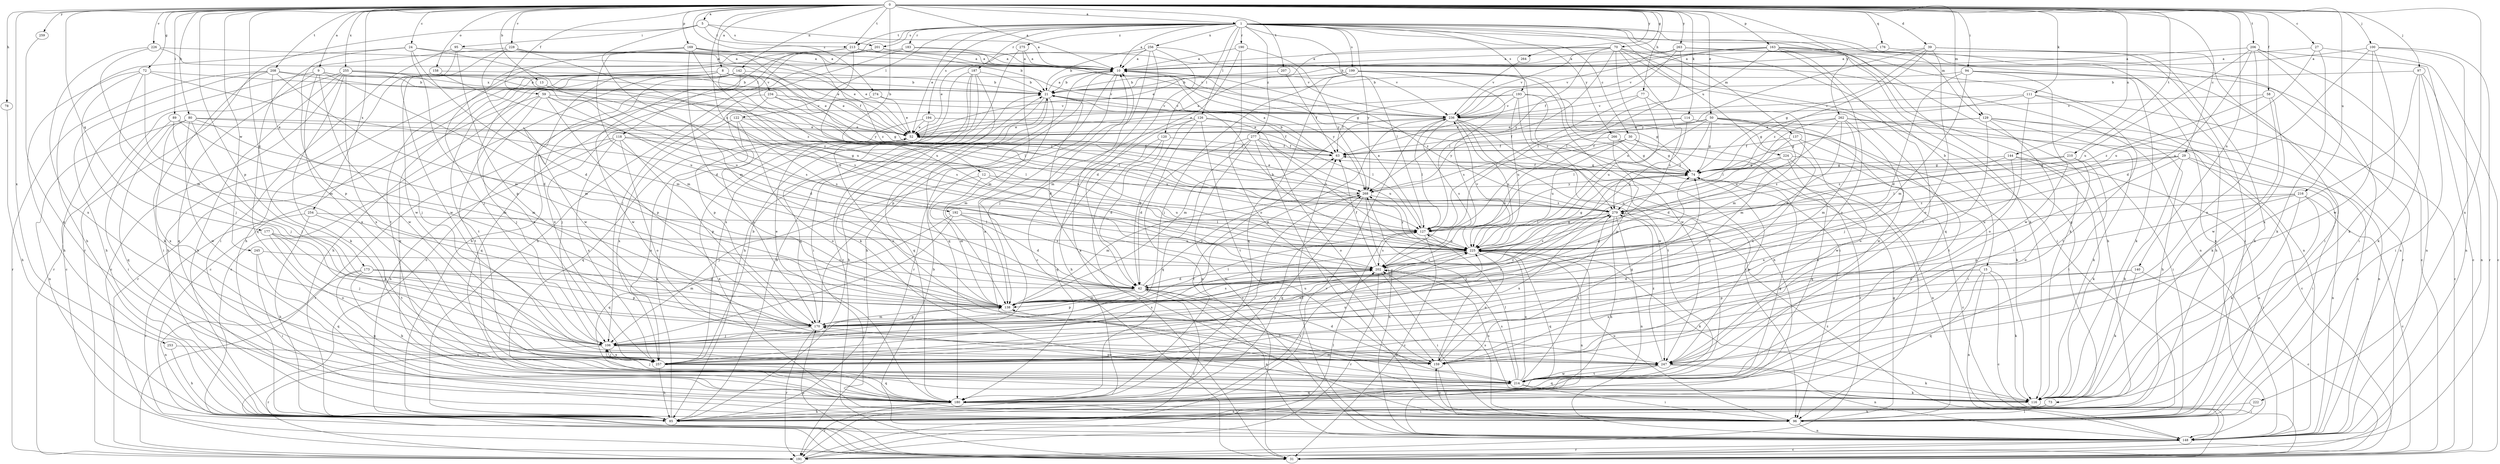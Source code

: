 strict digraph  {
0;
1;
5;
8;
9;
10;
12;
13;
15;
21;
24;
27;
29;
30;
31;
39;
42;
50;
52;
58;
59;
63;
70;
72;
73;
74;
77;
78;
80;
85;
89;
94;
95;
96;
97;
100;
106;
111;
114;
116;
118;
120;
122;
126;
127;
129;
137;
138;
140;
142;
144;
148;
158;
159;
163;
169;
170;
173;
176;
177;
180;
183;
187;
190;
191;
192;
193;
194;
199;
201;
202;
206;
207;
208;
210;
213;
214;
216;
222;
224;
225;
226;
228;
234;
236;
245;
247;
253;
254;
255;
256;
257;
259;
262;
263;
264;
266;
268;
274;
275;
277;
279;
0 -> 1  [label=a];
0 -> 5  [label=a];
0 -> 8  [label=a];
0 -> 9  [label=a];
0 -> 10  [label=a];
0 -> 12  [label=b];
0 -> 13  [label=b];
0 -> 24  [label=c];
0 -> 27  [label=c];
0 -> 29  [label=c];
0 -> 39  [label=d];
0 -> 50  [label=e];
0 -> 58  [label=f];
0 -> 59  [label=f];
0 -> 70  [label=g];
0 -> 72  [label=g];
0 -> 77  [label=h];
0 -> 78  [label=h];
0 -> 80  [label=h];
0 -> 89  [label=i];
0 -> 94  [label=i];
0 -> 97  [label=j];
0 -> 100  [label=j];
0 -> 111  [label=k];
0 -> 114  [label=k];
0 -> 129  [label=m];
0 -> 140  [label=n];
0 -> 142  [label=n];
0 -> 144  [label=n];
0 -> 158  [label=o];
0 -> 163  [label=p];
0 -> 169  [label=p];
0 -> 170  [label=p];
0 -> 173  [label=q];
0 -> 176  [label=q];
0 -> 177  [label=q];
0 -> 192  [label=s];
0 -> 206  [label=t];
0 -> 207  [label=t];
0 -> 208  [label=t];
0 -> 210  [label=t];
0 -> 213  [label=t];
0 -> 216  [label=u];
0 -> 222  [label=u];
0 -> 226  [label=v];
0 -> 228  [label=v];
0 -> 245  [label=w];
0 -> 253  [label=x];
0 -> 254  [label=x];
0 -> 255  [label=x];
0 -> 259  [label=y];
0 -> 262  [label=y];
0 -> 263  [label=y];
0 -> 264  [label=y];
0 -> 274  [label=z];
1 -> 10  [label=a];
1 -> 15  [label=b];
1 -> 30  [label=c];
1 -> 52  [label=e];
1 -> 73  [label=g];
1 -> 116  [label=k];
1 -> 118  [label=l];
1 -> 120  [label=l];
1 -> 122  [label=l];
1 -> 126  [label=l];
1 -> 127  [label=l];
1 -> 129  [label=m];
1 -> 137  [label=m];
1 -> 148  [label=n];
1 -> 183  [label=r];
1 -> 187  [label=r];
1 -> 190  [label=r];
1 -> 193  [label=s];
1 -> 194  [label=s];
1 -> 199  [label=s];
1 -> 201  [label=s];
1 -> 213  [label=t];
1 -> 224  [label=u];
1 -> 256  [label=x];
1 -> 266  [label=y];
1 -> 268  [label=y];
1 -> 275  [label=z];
1 -> 277  [label=z];
5 -> 10  [label=a];
5 -> 95  [label=i];
5 -> 138  [label=m];
5 -> 191  [label=r];
5 -> 201  [label=s];
5 -> 213  [label=t];
8 -> 31  [label=c];
8 -> 52  [label=e];
8 -> 127  [label=l];
8 -> 180  [label=q];
8 -> 202  [label=s];
8 -> 214  [label=t];
8 -> 234  [label=v];
8 -> 236  [label=v];
8 -> 247  [label=w];
8 -> 257  [label=x];
9 -> 21  [label=b];
9 -> 31  [label=c];
9 -> 138  [label=m];
9 -> 180  [label=q];
9 -> 247  [label=w];
9 -> 257  [label=x];
9 -> 279  [label=z];
10 -> 21  [label=b];
10 -> 85  [label=h];
10 -> 170  [label=p];
10 -> 180  [label=q];
10 -> 191  [label=r];
10 -> 268  [label=y];
10 -> 279  [label=z];
12 -> 106  [label=j];
12 -> 138  [label=m];
12 -> 225  [label=u];
12 -> 268  [label=y];
13 -> 202  [label=s];
15 -> 31  [label=c];
15 -> 42  [label=d];
15 -> 116  [label=k];
15 -> 148  [label=n];
15 -> 170  [label=p];
15 -> 180  [label=q];
21 -> 10  [label=a];
21 -> 42  [label=d];
21 -> 85  [label=h];
21 -> 138  [label=m];
21 -> 180  [label=q];
21 -> 236  [label=v];
24 -> 10  [label=a];
24 -> 42  [label=d];
24 -> 52  [label=e];
24 -> 85  [label=h];
24 -> 138  [label=m];
24 -> 170  [label=p];
24 -> 279  [label=z];
27 -> 10  [label=a];
27 -> 31  [label=c];
27 -> 116  [label=k];
27 -> 225  [label=u];
29 -> 74  [label=g];
29 -> 96  [label=i];
29 -> 116  [label=k];
29 -> 127  [label=l];
29 -> 148  [label=n];
29 -> 257  [label=x];
30 -> 63  [label=f];
30 -> 74  [label=g];
30 -> 96  [label=i];
30 -> 202  [label=s];
30 -> 225  [label=u];
31 -> 170  [label=p];
39 -> 10  [label=a];
39 -> 74  [label=g];
39 -> 85  [label=h];
39 -> 96  [label=i];
39 -> 159  [label=o];
39 -> 268  [label=y];
39 -> 279  [label=z];
42 -> 138  [label=m];
42 -> 148  [label=n];
42 -> 170  [label=p];
42 -> 191  [label=r];
42 -> 214  [label=t];
42 -> 268  [label=y];
50 -> 31  [label=c];
50 -> 52  [label=e];
50 -> 74  [label=g];
50 -> 127  [label=l];
50 -> 138  [label=m];
50 -> 214  [label=t];
50 -> 247  [label=w];
50 -> 268  [label=y];
50 -> 279  [label=z];
52 -> 63  [label=f];
52 -> 257  [label=x];
58 -> 116  [label=k];
58 -> 236  [label=v];
58 -> 247  [label=w];
58 -> 279  [label=z];
59 -> 42  [label=d];
59 -> 106  [label=j];
59 -> 170  [label=p];
59 -> 191  [label=r];
59 -> 202  [label=s];
59 -> 214  [label=t];
59 -> 236  [label=v];
63 -> 10  [label=a];
63 -> 21  [label=b];
63 -> 74  [label=g];
70 -> 10  [label=a];
70 -> 52  [label=e];
70 -> 96  [label=i];
70 -> 127  [label=l];
70 -> 148  [label=n];
70 -> 180  [label=q];
70 -> 202  [label=s];
70 -> 225  [label=u];
70 -> 236  [label=v];
70 -> 268  [label=y];
72 -> 21  [label=b];
72 -> 85  [label=h];
72 -> 106  [label=j];
72 -> 116  [label=k];
72 -> 138  [label=m];
72 -> 225  [label=u];
73 -> 85  [label=h];
73 -> 96  [label=i];
74 -> 63  [label=f];
74 -> 247  [label=w];
74 -> 268  [label=y];
77 -> 127  [label=l];
77 -> 138  [label=m];
77 -> 225  [label=u];
77 -> 236  [label=v];
78 -> 85  [label=h];
80 -> 52  [label=e];
80 -> 106  [label=j];
80 -> 127  [label=l];
80 -> 138  [label=m];
80 -> 148  [label=n];
80 -> 180  [label=q];
80 -> 247  [label=w];
80 -> 257  [label=x];
85 -> 21  [label=b];
85 -> 52  [label=e];
89 -> 52  [label=e];
89 -> 96  [label=i];
89 -> 106  [label=j];
89 -> 138  [label=m];
94 -> 21  [label=b];
94 -> 42  [label=d];
94 -> 85  [label=h];
94 -> 116  [label=k];
94 -> 138  [label=m];
94 -> 247  [label=w];
95 -> 10  [label=a];
95 -> 96  [label=i];
95 -> 170  [label=p];
95 -> 247  [label=w];
96 -> 10  [label=a];
96 -> 52  [label=e];
96 -> 74  [label=g];
96 -> 148  [label=n];
96 -> 159  [label=o];
96 -> 202  [label=s];
96 -> 225  [label=u];
97 -> 21  [label=b];
97 -> 96  [label=i];
97 -> 116  [label=k];
97 -> 148  [label=n];
97 -> 257  [label=x];
100 -> 10  [label=a];
100 -> 116  [label=k];
100 -> 148  [label=n];
100 -> 191  [label=r];
100 -> 225  [label=u];
100 -> 247  [label=w];
106 -> 159  [label=o];
106 -> 191  [label=r];
106 -> 202  [label=s];
106 -> 225  [label=u];
106 -> 247  [label=w];
106 -> 257  [label=x];
111 -> 31  [label=c];
111 -> 74  [label=g];
111 -> 159  [label=o];
111 -> 214  [label=t];
111 -> 236  [label=v];
114 -> 52  [label=e];
114 -> 63  [label=f];
114 -> 225  [label=u];
114 -> 257  [label=x];
116 -> 138  [label=m];
116 -> 202  [label=s];
118 -> 63  [label=f];
118 -> 74  [label=g];
118 -> 85  [label=h];
118 -> 159  [label=o];
118 -> 170  [label=p];
118 -> 191  [label=r];
118 -> 257  [label=x];
120 -> 31  [label=c];
120 -> 42  [label=d];
120 -> 63  [label=f];
120 -> 180  [label=q];
122 -> 52  [label=e];
122 -> 159  [label=o];
122 -> 170  [label=p];
122 -> 225  [label=u];
122 -> 257  [label=x];
126 -> 42  [label=d];
126 -> 52  [label=e];
126 -> 85  [label=h];
126 -> 127  [label=l];
126 -> 148  [label=n];
126 -> 214  [label=t];
126 -> 225  [label=u];
127 -> 10  [label=a];
127 -> 31  [label=c];
127 -> 202  [label=s];
127 -> 225  [label=u];
129 -> 52  [label=e];
129 -> 74  [label=g];
129 -> 85  [label=h];
129 -> 116  [label=k];
129 -> 148  [label=n];
129 -> 159  [label=o];
129 -> 214  [label=t];
137 -> 42  [label=d];
137 -> 63  [label=f];
137 -> 96  [label=i];
137 -> 247  [label=w];
138 -> 74  [label=g];
138 -> 127  [label=l];
138 -> 170  [label=p];
138 -> 202  [label=s];
138 -> 279  [label=z];
140 -> 31  [label=c];
140 -> 42  [label=d];
140 -> 116  [label=k];
140 -> 257  [label=x];
142 -> 21  [label=b];
142 -> 31  [label=c];
142 -> 85  [label=h];
142 -> 247  [label=w];
142 -> 257  [label=x];
142 -> 268  [label=y];
144 -> 74  [label=g];
144 -> 116  [label=k];
144 -> 148  [label=n];
144 -> 257  [label=x];
144 -> 279  [label=z];
148 -> 21  [label=b];
148 -> 31  [label=c];
148 -> 63  [label=f];
148 -> 191  [label=r];
148 -> 279  [label=z];
158 -> 21  [label=b];
158 -> 85  [label=h];
158 -> 225  [label=u];
159 -> 42  [label=d];
159 -> 74  [label=g];
159 -> 96  [label=i];
159 -> 268  [label=y];
163 -> 10  [label=a];
163 -> 21  [label=b];
163 -> 85  [label=h];
163 -> 116  [label=k];
163 -> 127  [label=l];
163 -> 148  [label=n];
163 -> 159  [label=o];
163 -> 214  [label=t];
163 -> 236  [label=v];
169 -> 10  [label=a];
169 -> 42  [label=d];
169 -> 52  [label=e];
169 -> 106  [label=j];
169 -> 138  [label=m];
169 -> 225  [label=u];
169 -> 279  [label=z];
170 -> 52  [label=e];
170 -> 106  [label=j];
170 -> 138  [label=m];
170 -> 191  [label=r];
170 -> 225  [label=u];
170 -> 279  [label=z];
173 -> 42  [label=d];
173 -> 116  [label=k];
173 -> 138  [label=m];
173 -> 148  [label=n];
173 -> 170  [label=p];
173 -> 180  [label=q];
176 -> 10  [label=a];
176 -> 96  [label=i];
177 -> 106  [label=j];
177 -> 159  [label=o];
177 -> 170  [label=p];
177 -> 225  [label=u];
180 -> 63  [label=f];
180 -> 74  [label=g];
180 -> 85  [label=h];
180 -> 96  [label=i];
180 -> 191  [label=r];
180 -> 202  [label=s];
180 -> 268  [label=y];
183 -> 10  [label=a];
183 -> 74  [label=g];
183 -> 85  [label=h];
183 -> 106  [label=j];
187 -> 21  [label=b];
187 -> 85  [label=h];
187 -> 96  [label=i];
187 -> 116  [label=k];
187 -> 180  [label=q];
187 -> 257  [label=x];
190 -> 10  [label=a];
190 -> 138  [label=m];
190 -> 159  [label=o];
190 -> 268  [label=y];
191 -> 127  [label=l];
191 -> 236  [label=v];
192 -> 42  [label=d];
192 -> 106  [label=j];
192 -> 127  [label=l];
192 -> 180  [label=q];
192 -> 202  [label=s];
193 -> 52  [label=e];
193 -> 63  [label=f];
193 -> 74  [label=g];
193 -> 85  [label=h];
193 -> 214  [label=t];
193 -> 225  [label=u];
193 -> 236  [label=v];
194 -> 52  [label=e];
194 -> 63  [label=f];
194 -> 159  [label=o];
194 -> 180  [label=q];
199 -> 21  [label=b];
199 -> 52  [label=e];
199 -> 96  [label=i];
199 -> 106  [label=j];
199 -> 180  [label=q];
199 -> 202  [label=s];
199 -> 247  [label=w];
199 -> 279  [label=z];
201 -> 10  [label=a];
201 -> 31  [label=c];
201 -> 85  [label=h];
201 -> 236  [label=v];
202 -> 42  [label=d];
202 -> 63  [label=f];
202 -> 74  [label=g];
202 -> 96  [label=i];
202 -> 191  [label=r];
206 -> 10  [label=a];
206 -> 31  [label=c];
206 -> 42  [label=d];
206 -> 96  [label=i];
206 -> 148  [label=n];
206 -> 225  [label=u];
206 -> 257  [label=x];
207 -> 21  [label=b];
207 -> 63  [label=f];
208 -> 42  [label=d];
208 -> 85  [label=h];
208 -> 96  [label=i];
208 -> 106  [label=j];
208 -> 191  [label=r];
208 -> 279  [label=z];
208 -> 21  [label=x];
210 -> 74  [label=g];
210 -> 159  [label=o];
210 -> 214  [label=t];
210 -> 279  [label=z];
213 -> 10  [label=a];
213 -> 21  [label=b];
213 -> 85  [label=h];
213 -> 214  [label=t];
213 -> 225  [label=u];
213 -> 236  [label=v];
214 -> 10  [label=a];
214 -> 96  [label=i];
214 -> 106  [label=j];
214 -> 116  [label=k];
214 -> 127  [label=l];
214 -> 170  [label=p];
214 -> 180  [label=q];
214 -> 202  [label=s];
214 -> 225  [label=u];
214 -> 247  [label=w];
214 -> 279  [label=z];
216 -> 31  [label=c];
216 -> 96  [label=i];
216 -> 116  [label=k];
216 -> 170  [label=p];
216 -> 225  [label=u];
216 -> 279  [label=z];
222 -> 85  [label=h];
222 -> 96  [label=i];
224 -> 31  [label=c];
224 -> 74  [label=g];
224 -> 148  [label=n];
224 -> 180  [label=q];
224 -> 225  [label=u];
225 -> 21  [label=b];
225 -> 74  [label=g];
225 -> 116  [label=k];
225 -> 138  [label=m];
225 -> 148  [label=n];
225 -> 159  [label=o];
225 -> 180  [label=q];
225 -> 202  [label=s];
225 -> 236  [label=v];
225 -> 268  [label=y];
226 -> 10  [label=a];
226 -> 52  [label=e];
226 -> 138  [label=m];
226 -> 257  [label=x];
228 -> 10  [label=a];
228 -> 63  [label=f];
228 -> 138  [label=m];
228 -> 180  [label=q];
228 -> 202  [label=s];
228 -> 247  [label=w];
234 -> 74  [label=g];
234 -> 127  [label=l];
234 -> 170  [label=p];
234 -> 180  [label=q];
234 -> 236  [label=v];
236 -> 52  [label=e];
236 -> 96  [label=i];
236 -> 116  [label=k];
236 -> 127  [label=l];
236 -> 138  [label=m];
236 -> 170  [label=p];
236 -> 202  [label=s];
236 -> 214  [label=t];
236 -> 225  [label=u];
236 -> 247  [label=w];
245 -> 96  [label=i];
245 -> 180  [label=q];
245 -> 202  [label=s];
247 -> 116  [label=k];
247 -> 148  [label=n];
247 -> 180  [label=q];
247 -> 214  [label=t];
247 -> 279  [label=z];
253 -> 85  [label=h];
253 -> 257  [label=x];
254 -> 31  [label=c];
254 -> 85  [label=h];
254 -> 127  [label=l];
254 -> 214  [label=t];
255 -> 21  [label=b];
255 -> 31  [label=c];
255 -> 52  [label=e];
255 -> 85  [label=h];
255 -> 116  [label=k];
255 -> 191  [label=r];
255 -> 225  [label=u];
255 -> 257  [label=x];
255 -> 279  [label=z];
256 -> 10  [label=a];
256 -> 21  [label=b];
256 -> 31  [label=c];
256 -> 42  [label=d];
256 -> 52  [label=e];
256 -> 106  [label=j];
256 -> 236  [label=v];
257 -> 21  [label=b];
257 -> 85  [label=h];
257 -> 106  [label=j];
257 -> 180  [label=q];
257 -> 225  [label=u];
257 -> 268  [label=y];
259 -> 180  [label=q];
262 -> 42  [label=d];
262 -> 52  [label=e];
262 -> 96  [label=i];
262 -> 106  [label=j];
262 -> 127  [label=l];
262 -> 138  [label=m];
262 -> 148  [label=n];
262 -> 225  [label=u];
263 -> 10  [label=a];
263 -> 31  [label=c];
263 -> 63  [label=f];
263 -> 127  [label=l];
263 -> 148  [label=n];
263 -> 191  [label=r];
263 -> 236  [label=v];
264 -> 236  [label=v];
266 -> 63  [label=f];
266 -> 74  [label=g];
266 -> 170  [label=p];
266 -> 191  [label=r];
268 -> 52  [label=e];
268 -> 138  [label=m];
268 -> 148  [label=n];
268 -> 180  [label=q];
268 -> 279  [label=z];
274 -> 52  [label=e];
274 -> 106  [label=j];
274 -> 236  [label=v];
275 -> 10  [label=a];
275 -> 31  [label=c];
275 -> 138  [label=m];
277 -> 31  [label=c];
277 -> 42  [label=d];
277 -> 63  [label=f];
277 -> 96  [label=i];
277 -> 159  [label=o];
277 -> 180  [label=q];
277 -> 225  [label=u];
279 -> 85  [label=h];
279 -> 127  [label=l];
279 -> 148  [label=n];
279 -> 202  [label=s];
279 -> 257  [label=x];
}
